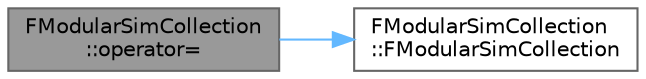 digraph "FModularSimCollection::operator="
{
 // INTERACTIVE_SVG=YES
 // LATEX_PDF_SIZE
  bgcolor="transparent";
  edge [fontname=Helvetica,fontsize=10,labelfontname=Helvetica,labelfontsize=10];
  node [fontname=Helvetica,fontsize=10,shape=box,height=0.2,width=0.4];
  rankdir="LR";
  Node1 [id="Node000001",label="FModularSimCollection\l::operator=",height=0.2,width=0.4,color="gray40", fillcolor="grey60", style="filled", fontcolor="black",tooltip=" "];
  Node1 -> Node2 [id="edge1_Node000001_Node000002",color="steelblue1",style="solid",tooltip=" "];
  Node2 [id="Node000002",label="FModularSimCollection\l::FModularSimCollection",height=0.2,width=0.4,color="grey40", fillcolor="white", style="filled",URL="$df/d4a/classFModularSimCollection.html#a6e4e542c2cd6fcca615fbff70d2484c4",tooltip=" "];
}
